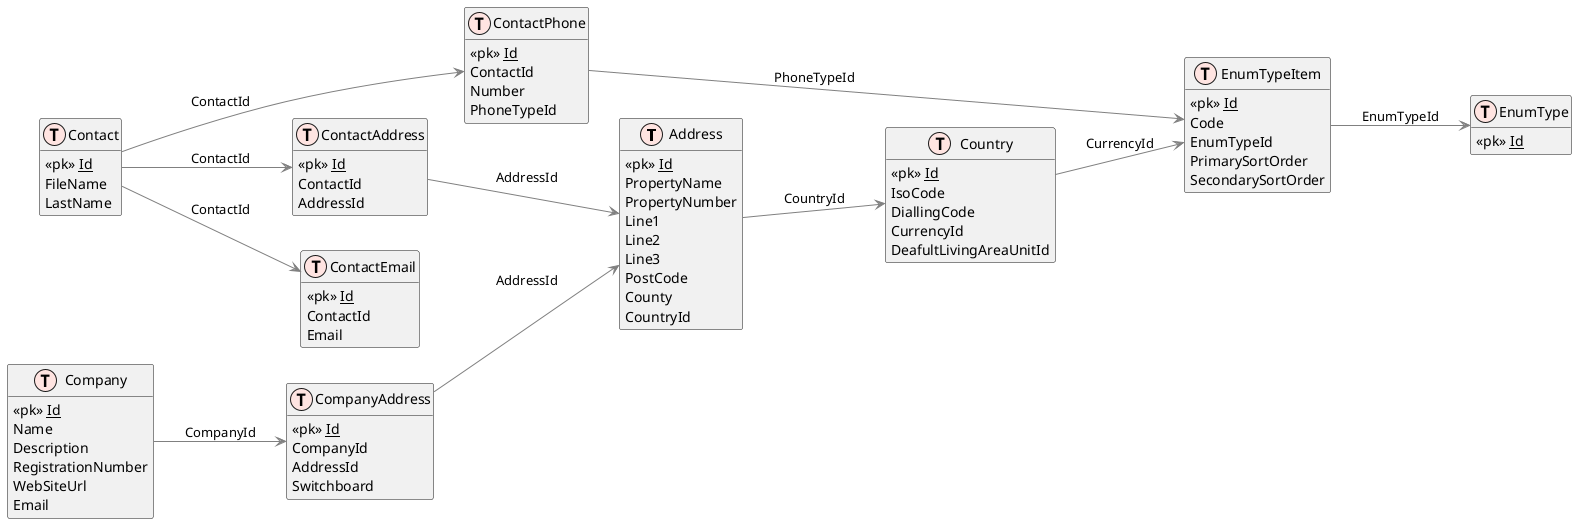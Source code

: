 @startuml NorthrowDb

left to right direction

!define table(x) class x << (T,mistyrose) >>   
!define view(x) class x << (V,lightblue) >>   
!define table(x) class x << (T,mistyrose) >>  
!define tr(x) class x << (R,red) >>  
!define tf(x) class x << (F,darkorange) >>   
!define af(x) class x << (F,white) >>   
!define fn(x) class x << (F,plum) >>   
!define fs(x) class x << (F,tan) >>   
!define ft(x) class x << (F,wheat) >>   
!define if(x) class x << (F,gaisboro) >>   
!define p(x) class x << (P,indianred) >>   
!define pc(x) class x << (P,lemonshiffon) >>   
!define x(x) class x << (P,linen) >>     
!define primary_key(x) <<pk>> <u>x</u>
!define foreign_key(x) <<fk>> <b>x</b>
!define link( k, y) k }--||  y
hide methods   
hide stereotypes  
skinparam classarrowcolor gray  


table( Address)
{
    primary_key(Id)
    PropertyName
    PropertyNumber
    Line1
    Line2
    Line3
    PostCode
    County
    CountryId
}

table( Country)
{
    primary_key(Id)
    IsoCode
    DiallingCode
    CurrencyId
    DeafultLivingAreaUnitId
}

table( EnumTypeItem)
{
    primary_key(Id)
    Code
    EnumTypeId
    PrimarySortOrder
    SecondarySortOrder
}

table( EnumType)
{
    primary_key(Id)
}

table( Contact)
{
    primary_key(Id)
    FileName
    LastName

}

table( ContactPhone)
{
    primary_key(Id)
    ContactId
    Number
    PhoneTypeId
}

table( ContactAddress)
{
    primary_key(Id)
    ContactId
    AddressId
}

table( ContactEmail)
{
    primary_key(Id)
    ContactId
    Email
}

table( Company)
{
    primary_key(Id)
    Name
    Description
    RegistrationNumber
    WebSiteUrl
    Email
}

table( CompanyAddress)
{
    primary_key(Id)
    CompanyId
    AddressId
    Switchboard
}

EnumTypeItem --> EnumType : EnumTypeId
Country --> EnumTypeItem : CurrencyId
ContactPhone --> EnumTypeItem : PhoneTypeId

Address --> Country : CountryId

ContactAddress --> Address : AddressId

Contact --> ContactPhone : ContactId
Contact --> ContactAddress : ContactId
Contact --> ContactEmail : ContactId

Company --> CompanyAddress : CompanyId
CompanyAddress --> Address : AddressId

@enduml